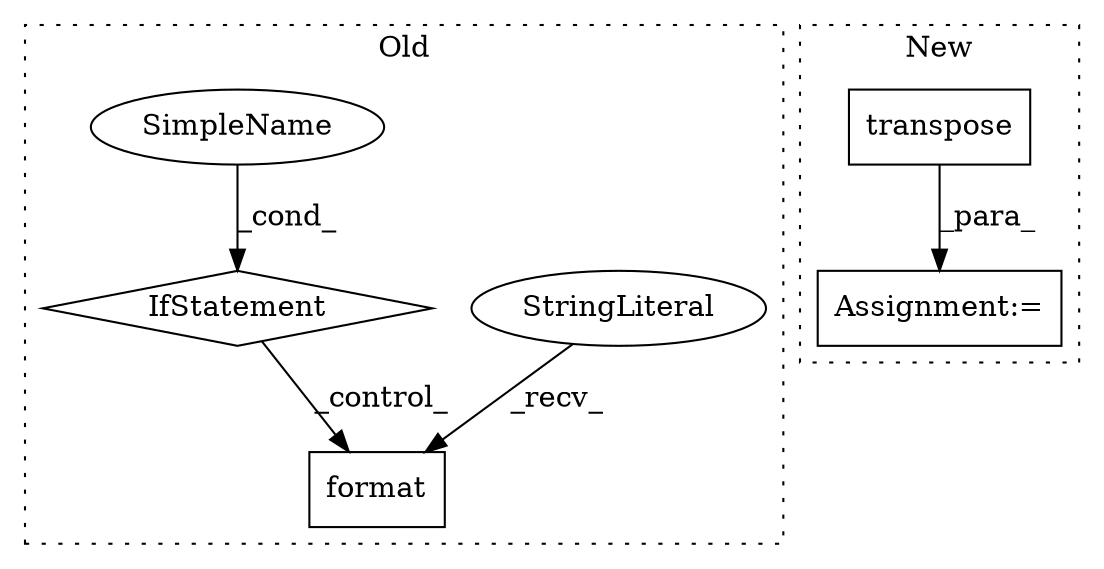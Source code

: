 digraph G {
subgraph cluster0 {
1 [label="format" a="32" s="13548,13565" l="7,1" shape="box"];
3 [label="StringLiteral" a="45" s="13541" l="6" shape="ellipse"];
5 [label="IfStatement" a="25" s="13484,13506" l="4,2" shape="diamond"];
6 [label="SimpleName" a="42" s="" l="" shape="ellipse"];
label = "Old";
style="dotted";
}
subgraph cluster1 {
2 [label="transpose" a="32" s="13774,13789" l="10,1" shape="box"];
4 [label="Assignment:=" a="7" s="13770" l="1" shape="box"];
label = "New";
style="dotted";
}
2 -> 4 [label="_para_"];
3 -> 1 [label="_recv_"];
5 -> 1 [label="_control_"];
6 -> 5 [label="_cond_"];
}